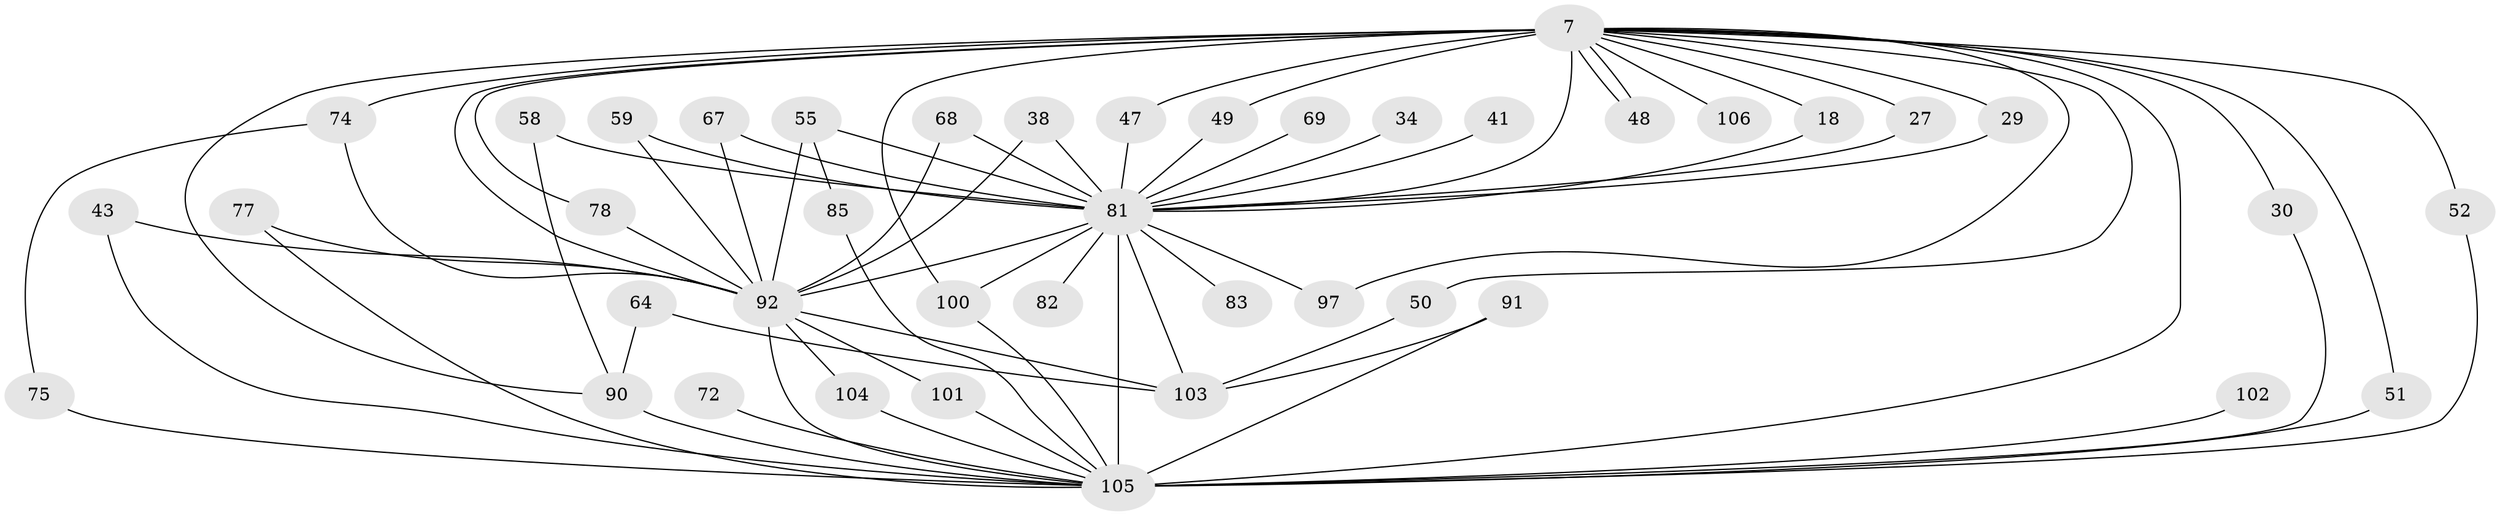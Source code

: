 // original degree distribution, {41: 0.009433962264150943, 22: 0.009433962264150943, 23: 0.018867924528301886, 17: 0.009433962264150943, 15: 0.009433962264150943, 18: 0.018867924528301886, 20: 0.009433962264150943, 19: 0.009433962264150943, 6: 0.009433962264150943, 4: 0.07547169811320754, 3: 0.2169811320754717, 2: 0.5660377358490566, 7: 0.009433962264150943, 10: 0.009433962264150943, 5: 0.009433962264150943, 9: 0.009433962264150943}
// Generated by graph-tools (version 1.1) at 2025/48/03/04/25 21:48:46]
// undirected, 42 vertices, 75 edges
graph export_dot {
graph [start="1"]
  node [color=gray90,style=filled];
  7 [super="+6+5"];
  18;
  27;
  29 [super="+28"];
  30;
  34 [super="+32"];
  38;
  41;
  43;
  47;
  48;
  49;
  50;
  51;
  52;
  55 [super="+54+19"];
  58;
  59;
  64;
  67;
  68;
  69;
  72;
  74 [super="+65+12"];
  75;
  77;
  78 [super="+66"];
  81 [super="+56"];
  82;
  83;
  85;
  90 [super="+86+13"];
  91;
  92 [super="+80+70"];
  97 [super="+93+84"];
  100 [super="+26+94"];
  101;
  102;
  103 [super="+33+89+95"];
  104;
  105 [super="+76+99+98+73"];
  106;
  7 -- 27;
  7 -- 48;
  7 -- 48;
  7 -- 30;
  7 -- 106 [weight=2];
  7 -- 47;
  7 -- 49;
  7 -- 78;
  7 -- 18;
  7 -- 50;
  7 -- 51;
  7 -- 52;
  7 -- 100;
  7 -- 74 [weight=3];
  7 -- 97;
  7 -- 90 [weight=4];
  7 -- 105 [weight=10];
  7 -- 81 [weight=9];
  7 -- 29 [weight=2];
  7 -- 92 [weight=13];
  18 -- 81;
  27 -- 81;
  29 -- 81;
  30 -- 105;
  34 -- 81 [weight=3];
  38 -- 81;
  38 -- 92;
  41 -- 81;
  43 -- 105;
  43 -- 92;
  47 -- 81;
  49 -- 81;
  50 -- 103;
  51 -- 105;
  52 -- 105;
  55 -- 85;
  55 -- 81 [weight=2];
  55 -- 92 [weight=4];
  58 -- 90;
  58 -- 81;
  59 -- 81;
  59 -- 92;
  64 -- 103;
  64 -- 90;
  67 -- 81;
  67 -- 92;
  68 -- 81;
  68 -- 92;
  69 -- 81;
  72 -- 105;
  74 -- 75;
  74 -- 92;
  75 -- 105;
  77 -- 105;
  77 -- 92;
  78 -- 92 [weight=2];
  81 -- 105 [weight=14];
  81 -- 82 [weight=2];
  81 -- 83;
  81 -- 97 [weight=3];
  81 -- 100 [weight=2];
  81 -- 103 [weight=6];
  81 -- 92 [weight=7];
  85 -- 105;
  90 -- 105 [weight=9];
  91 -- 103;
  91 -- 105;
  92 -- 104;
  92 -- 101;
  92 -- 105 [weight=7];
  92 -- 103 [weight=2];
  100 -- 105 [weight=3];
  101 -- 105;
  102 -- 105;
  104 -- 105;
}
